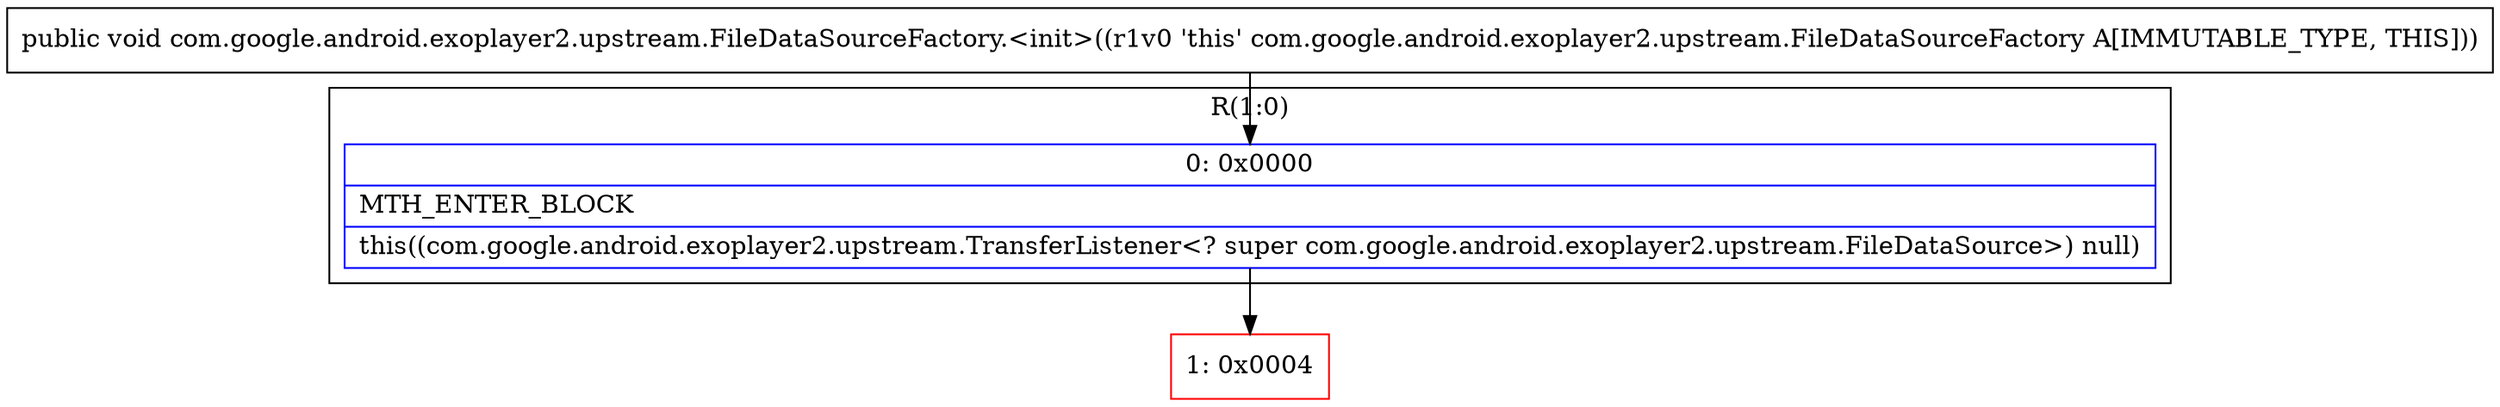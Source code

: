 digraph "CFG forcom.google.android.exoplayer2.upstream.FileDataSourceFactory.\<init\>()V" {
subgraph cluster_Region_1320501818 {
label = "R(1:0)";
node [shape=record,color=blue];
Node_0 [shape=record,label="{0\:\ 0x0000|MTH_ENTER_BLOCK\l|this((com.google.android.exoplayer2.upstream.TransferListener\<? super com.google.android.exoplayer2.upstream.FileDataSource\>) null)\l}"];
}
Node_1 [shape=record,color=red,label="{1\:\ 0x0004}"];
MethodNode[shape=record,label="{public void com.google.android.exoplayer2.upstream.FileDataSourceFactory.\<init\>((r1v0 'this' com.google.android.exoplayer2.upstream.FileDataSourceFactory A[IMMUTABLE_TYPE, THIS])) }"];
MethodNode -> Node_0;
Node_0 -> Node_1;
}

